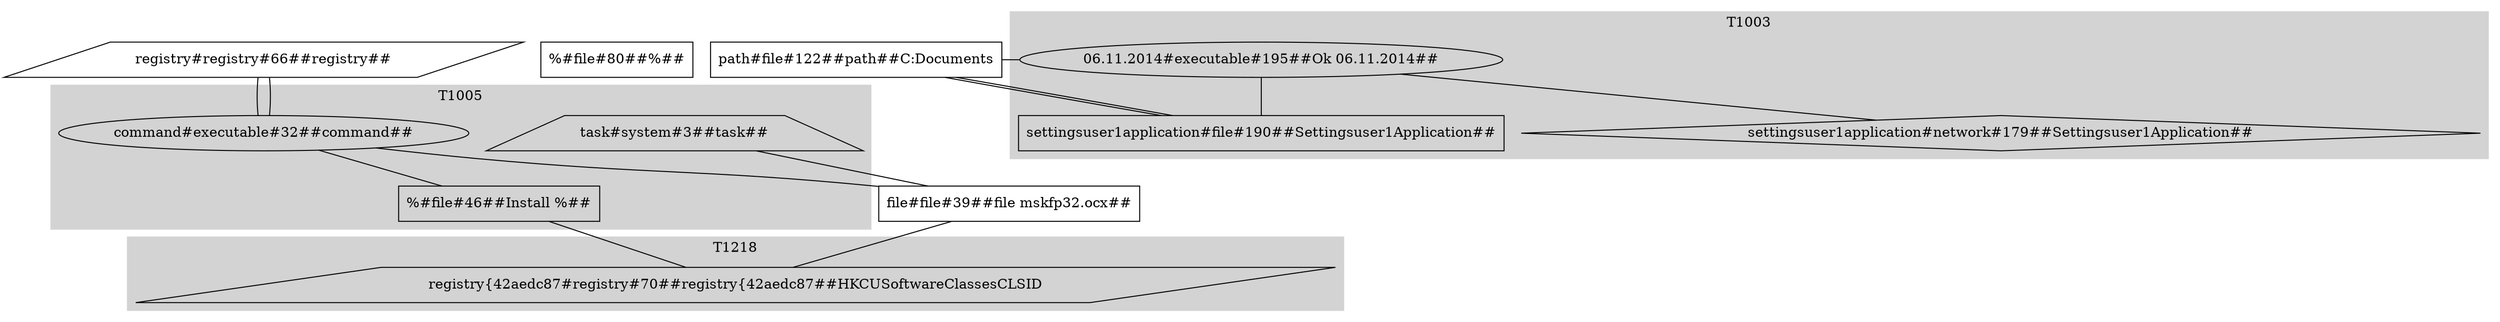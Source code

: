 graph G {
	"task#system#3" [label="task#system#3##task##" shape=trapezium]
	"registry#registry#66" [label="registry#registry#66##registry##" shape=parallelogram]
	"command#executable#32" [label="command#executable#32##command##" shape=oval]
	"%#file#46" [label="%#file#46##Install %##" shape=rectangle]
	"registry\{42aedc87#registry#70" [label="registry\{42aedc87#registry#70##registry\{42aedc87##HKCU\Software\Classes\CLSID" shape=parallelogram]
	"file#file#39" [label="file#file#39##file mskfp32.ocx##" shape=rectangle]
	"%#file#80" [label="%#file#80##%##" shape=rectangle]
	"path#file#122" [label="path#file#122##path##C:\Documents" shape=rectangle]
	"settings\user1\application#network#179" [label="settings\user1\application#network#179##Settings\user1\Application##" shape=diamond]
	"06.11.2014#executable#195" [label="06.11.2014#executable#195##Ok 06.11.2014##" shape=oval]
	"settings\user1\application#file#190" [label="settings\user1\application#file#190##Settings\user1\Application##" shape=rectangle]
	"task#system#3" -- "file#file#39"
	"registry#registry#66" -- "command#executable#32"
	"command#executable#32" -- "%#file#46"
	"command#executable#32" -- "registry#registry#66"
	"%#file#46" -- "registry\{42aedc87#registry#70"
	"registry\{42aedc87#registry#70" -- "file#file#39"
	"file#file#39" -- "command#executable#32"
	"path#file#122" -- "06.11.2014#executable#195"
	"path#file#122" -- "settings\user1\application#file#190"
	"06.11.2014#executable#195" -- "settings\user1\application#file#190"
	"06.11.2014#executable#195" -- "settings\user1\application#network#179"
	"settings\user1\application#file#190" -- "path#file#122"
	subgraph cluster_T1003 {
		color=lightgrey style=filled
		label=T1003
		"settings\user1\application#file#190"
		"06.11.2014#executable#195"
		"settings\user1\application#network#179"
	}
	subgraph cluster_T1005 {
		color=lightgrey style=filled
		label=T1005
		"command#executable#32"
		"%#file#46"
		"task#system#3"
	}
	subgraph cluster_T1021 {
		color=lightgrey style=filled
		label=T1021
		"06.11.2014#executable#195"
		"settings\user1\application#file#190"
		"settings\user1\application#network#179"
	}
	subgraph cluster_T1036 {
		color=lightgrey style=filled
		label=T1036
		"06.11.2014#executable#195"
		"settings\user1\application#file#190"
		"settings\user1\application#network#179"
	}
	subgraph cluster_T1041 {
		color=lightgrey style=filled
		label=T1041
		"06.11.2014#executable#195"
		"settings\user1\application#network#179"
		"settings\user1\application#file#190"
		"settings\user1\application#file#190"
	}
	subgraph cluster_T1059 {
		color=lightgrey style=filled
		label=T1059
		"06.11.2014#executable#195"
		"06.11.2014#executable#195"
		"settings\user1\application#file#190"
		"settings\user1\application#network#179"
		"settings\user1\application#file#190"
	}
	subgraph cluster_T1070 {
		color=lightgrey style=filled
		label=T1070
		"06.11.2014#executable#195"
		"settings\user1\application#network#179"
		"settings\user1\application#file#190"
	}
	subgraph cluster_T1071 {
		color=lightgrey style=filled
		label=T1071
		"06.11.2014#executable#195"
		"settings\user1\application#network#179"
		"settings\user1\application#network#179"
		"settings\user1\application#file#190"
	}
	subgraph cluster_T1082 {
		color=lightgrey style=filled
		label=T1082
		"command#executable#32"
		"task#system#3"
		"%#file#46"
	}
	subgraph cluster_T1083 {
		color=lightgrey style=filled
		label=T1083
		"06.11.2014#executable#195"
		"settings\user1\application#file#190"
		"settings\user1\application#network#179"
		"settings\user1\application#network#179"
	}
	subgraph cluster_T1105 {
		color=lightgrey style=filled
		label=T1105
		"settings\user1\application#file#190"
		"settings\user1\application#network#179"
		"06.11.2014#executable#195"
		"06.11.2014#executable#195"
	}
	subgraph cluster_T1132 {
		color=lightgrey style=filled
		label=T1132
		"settings\user1\application#network#179"
		"settings\user1\application#file#190"
		"06.11.2014#executable#195"
	}
	subgraph cluster_T1140 {
		color=lightgrey style=filled
		label=T1140
		"06.11.2014#executable#195"
		"settings\user1\application#file#190"
		"settings\user1\application#network#179"
		"06.11.2014#executable#195"
	}
	subgraph cluster_T1204 {
		color=lightgrey style=filled
		label=T1204
		"06.11.2014#executable#195"
		"settings\user1\application#network#179"
		"settings\user1\application#network#179"
		"settings\user1\application#file#190"
	}
	subgraph cluster_T1218 {
		color=lightgrey style=filled
		label=T1218
		"registry\{42aedc87#registry#70"
		"command#executable#32"
		"%#file#46"
		"task#system#3"
	}
	subgraph cluster_T1547 {
		color=lightgrey style=filled
		label=T1547
		"registry\{42aedc87#registry#70"
		"command#executable#32"
		"%#file#46"
		"%#file#46"
		"task#system#3"
	}
	subgraph cluster_T1550 {
		color=lightgrey style=filled
		label=T1550
		"06.11.2014#executable#195"
		"settings\user1\application#file#190"
		"settings\user1\application#network#179"
	}
	subgraph cluster_T1555 {
		color=lightgrey style=filled
		label=T1555
		"settings\user1\application#file#190"
		"06.11.2014#executable#195"
	}
	subgraph cluster_T1560 {
		color=lightgrey style=filled
		label=T1560
		"06.11.2014#executable#195"
		"settings\user1\application#file#190"
		"settings\user1\application#file#190"
		"settings\user1\application#network#179"
	}
	subgraph cluster_T1566 {
		color=lightgrey style=filled
		label=T1566
		"settings\user1\application#network#179"
		"settings\user1\application#file#190"
		"settings\user1\application#file#190"
		"06.11.2014#executable#195"
		"06.11.2014#executable#195"
	}
	subgraph cluster_T1571 {
		color=lightgrey style=filled
		label=T1571
		"06.11.2014#executable#195"
		"settings\user1\application#network#179"
		"settings\user1\application#file#190"
	}
	subgraph cluster_T1573 {
		color=lightgrey style=filled
		label=T1573
		"06.11.2014#executable#195"
		"settings\user1\application#network#179"
		"settings\user1\application#file#190"
	}
	subgraph cluster_T1574 {
		color=lightgrey style=filled
		label=T1574
		"settings\user1\application#file#190"
		"06.11.2014#executable#195"
		"settings\user1\application#network#179"
	}
}
